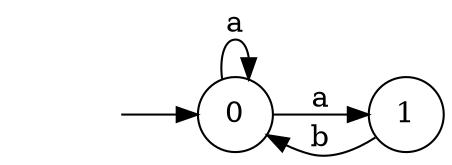 digraph G {
    rankdir=LR;
    node [shape=circle];
    start [shape=none, label=""];
    "0" -> "1" [label="a"];
    "0" -> "0" [label="a"];
    "1" -> "0" [label="b"];
    start -> "0";
}
